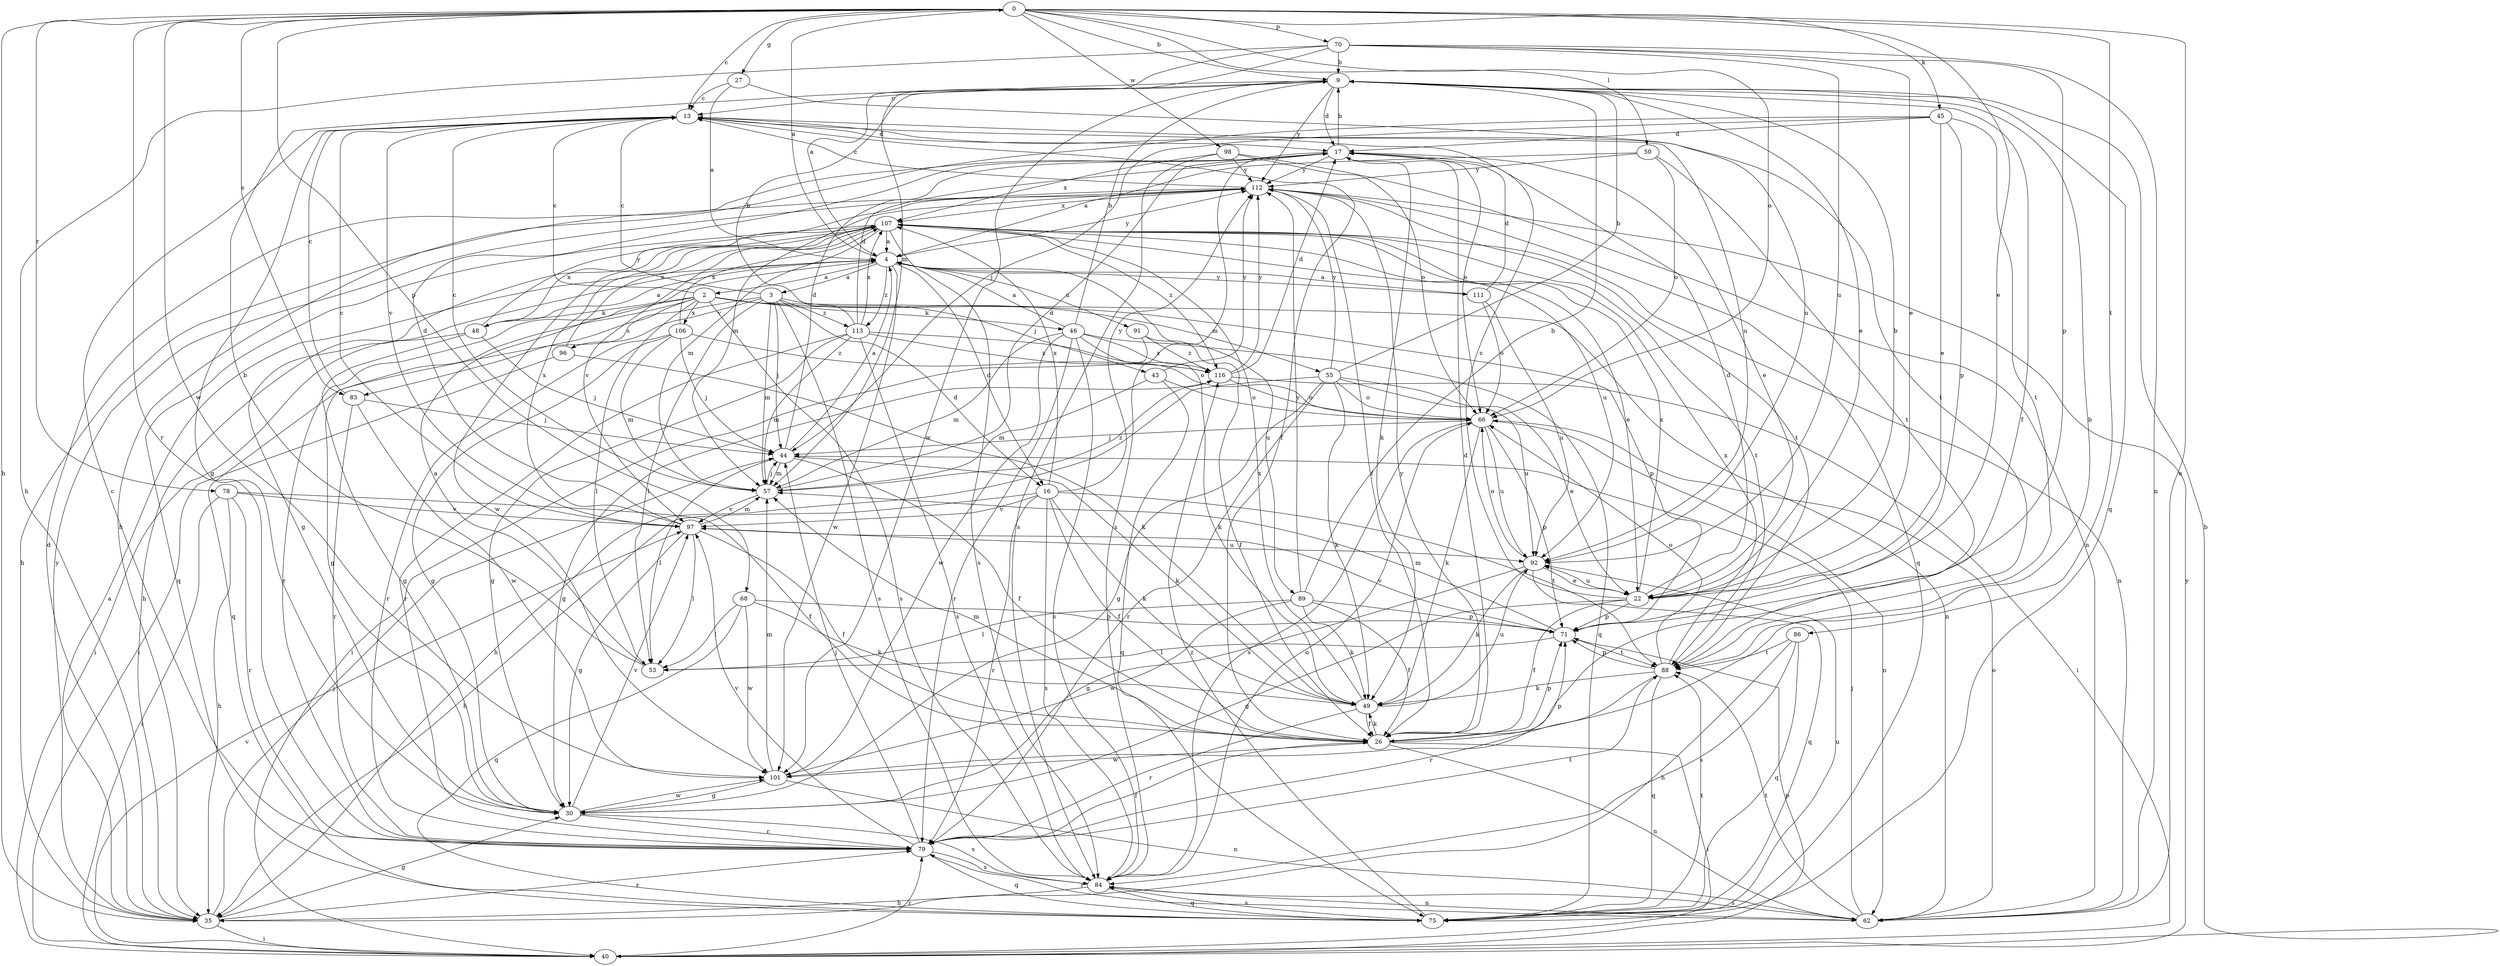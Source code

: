 strict digraph  {
0;
2;
3;
4;
9;
13;
16;
17;
22;
26;
27;
30;
35;
40;
43;
44;
45;
46;
48;
49;
50;
53;
55;
57;
62;
66;
68;
70;
71;
75;
78;
79;
83;
84;
86;
88;
89;
91;
92;
96;
97;
98;
101;
106;
107;
111;
112;
113;
116;
0 -> 9  [label=b];
0 -> 13  [label=c];
0 -> 22  [label=e];
0 -> 27  [label=g];
0 -> 35  [label=h];
0 -> 45  [label=k];
0 -> 50  [label=l];
0 -> 62  [label=n];
0 -> 66  [label=o];
0 -> 68  [label=p];
0 -> 70  [label=p];
0 -> 78  [label=r];
0 -> 79  [label=r];
0 -> 83  [label=s];
0 -> 86  [label=t];
0 -> 98  [label=w];
0 -> 101  [label=w];
2 -> 13  [label=c];
2 -> 30  [label=g];
2 -> 46  [label=k];
2 -> 48  [label=k];
2 -> 53  [label=l];
2 -> 55  [label=m];
2 -> 62  [label=n];
2 -> 71  [label=p];
2 -> 79  [label=r];
2 -> 83  [label=s];
2 -> 84  [label=s];
2 -> 106  [label=x];
3 -> 13  [label=c];
3 -> 16  [label=d];
3 -> 43  [label=j];
3 -> 44  [label=j];
3 -> 53  [label=l];
3 -> 57  [label=m];
3 -> 75  [label=q];
3 -> 84  [label=s];
3 -> 96  [label=v];
3 -> 113  [label=z];
4 -> 0  [label=a];
4 -> 2  [label=a];
4 -> 3  [label=a];
4 -> 16  [label=d];
4 -> 35  [label=h];
4 -> 89  [label=u];
4 -> 91  [label=u];
4 -> 101  [label=w];
4 -> 111  [label=y];
4 -> 112  [label=y];
4 -> 113  [label=z];
9 -> 13  [label=c];
9 -> 17  [label=d];
9 -> 22  [label=e];
9 -> 26  [label=f];
9 -> 75  [label=q];
9 -> 101  [label=w];
9 -> 112  [label=y];
13 -> 17  [label=d];
13 -> 26  [label=f];
13 -> 30  [label=g];
13 -> 88  [label=t];
13 -> 92  [label=u];
13 -> 97  [label=v];
16 -> 26  [label=f];
16 -> 35  [label=h];
16 -> 49  [label=k];
16 -> 79  [label=r];
16 -> 84  [label=s];
16 -> 88  [label=t];
16 -> 97  [label=v];
16 -> 107  [label=x];
16 -> 112  [label=y];
17 -> 9  [label=b];
17 -> 22  [label=e];
17 -> 49  [label=k];
17 -> 66  [label=o];
17 -> 84  [label=s];
17 -> 112  [label=y];
22 -> 9  [label=b];
22 -> 13  [label=c];
22 -> 17  [label=d];
22 -> 26  [label=f];
22 -> 30  [label=g];
22 -> 71  [label=p];
22 -> 92  [label=u];
22 -> 107  [label=x];
26 -> 9  [label=b];
26 -> 17  [label=d];
26 -> 40  [label=i];
26 -> 49  [label=k];
26 -> 57  [label=m];
26 -> 62  [label=n];
26 -> 71  [label=p];
26 -> 101  [label=w];
26 -> 112  [label=y];
27 -> 4  [label=a];
27 -> 13  [label=c];
27 -> 92  [label=u];
30 -> 79  [label=r];
30 -> 84  [label=s];
30 -> 97  [label=v];
30 -> 101  [label=w];
35 -> 4  [label=a];
35 -> 17  [label=d];
35 -> 30  [label=g];
35 -> 40  [label=i];
35 -> 44  [label=j];
35 -> 79  [label=r];
35 -> 112  [label=y];
40 -> 9  [label=b];
40 -> 71  [label=p];
40 -> 79  [label=r];
40 -> 97  [label=v];
40 -> 112  [label=y];
43 -> 57  [label=m];
43 -> 66  [label=o];
43 -> 75  [label=q];
43 -> 112  [label=y];
44 -> 4  [label=a];
44 -> 17  [label=d];
44 -> 26  [label=f];
44 -> 49  [label=k];
44 -> 53  [label=l];
44 -> 57  [label=m];
45 -> 17  [label=d];
45 -> 22  [label=e];
45 -> 35  [label=h];
45 -> 44  [label=j];
45 -> 71  [label=p];
45 -> 88  [label=t];
46 -> 4  [label=a];
46 -> 9  [label=b];
46 -> 49  [label=k];
46 -> 57  [label=m];
46 -> 75  [label=q];
46 -> 79  [label=r];
46 -> 84  [label=s];
46 -> 101  [label=w];
46 -> 116  [label=z];
48 -> 4  [label=a];
48 -> 30  [label=g];
48 -> 40  [label=i];
48 -> 44  [label=j];
48 -> 107  [label=x];
48 -> 112  [label=y];
49 -> 26  [label=f];
49 -> 79  [label=r];
49 -> 92  [label=u];
49 -> 107  [label=x];
50 -> 4  [label=a];
50 -> 66  [label=o];
50 -> 88  [label=t];
50 -> 112  [label=y];
53 -> 4  [label=a];
53 -> 9  [label=b];
55 -> 9  [label=b];
55 -> 22  [label=e];
55 -> 30  [label=g];
55 -> 35  [label=h];
55 -> 49  [label=k];
55 -> 66  [label=o];
55 -> 79  [label=r];
55 -> 92  [label=u];
55 -> 112  [label=y];
57 -> 13  [label=c];
57 -> 17  [label=d];
57 -> 44  [label=j];
57 -> 97  [label=v];
57 -> 116  [label=z];
62 -> 44  [label=j];
62 -> 66  [label=o];
62 -> 79  [label=r];
62 -> 84  [label=s];
62 -> 88  [label=t];
66 -> 44  [label=j];
66 -> 49  [label=k];
66 -> 62  [label=n];
66 -> 71  [label=p];
66 -> 84  [label=s];
66 -> 92  [label=u];
68 -> 49  [label=k];
68 -> 53  [label=l];
68 -> 71  [label=p];
68 -> 75  [label=q];
68 -> 101  [label=w];
70 -> 4  [label=a];
70 -> 9  [label=b];
70 -> 22  [label=e];
70 -> 35  [label=h];
70 -> 57  [label=m];
70 -> 62  [label=n];
70 -> 71  [label=p];
70 -> 92  [label=u];
71 -> 53  [label=l];
71 -> 57  [label=m];
71 -> 88  [label=t];
71 -> 97  [label=v];
75 -> 84  [label=s];
75 -> 88  [label=t];
75 -> 92  [label=u];
75 -> 116  [label=z];
78 -> 26  [label=f];
78 -> 35  [label=h];
78 -> 40  [label=i];
78 -> 79  [label=r];
78 -> 97  [label=v];
79 -> 13  [label=c];
79 -> 26  [label=f];
79 -> 44  [label=j];
79 -> 75  [label=q];
79 -> 84  [label=s];
79 -> 88  [label=t];
79 -> 97  [label=v];
83 -> 13  [label=c];
83 -> 44  [label=j];
83 -> 79  [label=r];
83 -> 101  [label=w];
84 -> 35  [label=h];
84 -> 62  [label=n];
84 -> 66  [label=o];
84 -> 75  [label=q];
86 -> 35  [label=h];
86 -> 75  [label=q];
86 -> 84  [label=s];
86 -> 88  [label=t];
88 -> 49  [label=k];
88 -> 66  [label=o];
88 -> 71  [label=p];
88 -> 75  [label=q];
88 -> 79  [label=r];
88 -> 107  [label=x];
89 -> 9  [label=b];
89 -> 26  [label=f];
89 -> 49  [label=k];
89 -> 53  [label=l];
89 -> 71  [label=p];
89 -> 101  [label=w];
89 -> 112  [label=y];
91 -> 26  [label=f];
91 -> 40  [label=i];
91 -> 116  [label=z];
92 -> 22  [label=e];
92 -> 30  [label=g];
92 -> 49  [label=k];
92 -> 66  [label=o];
92 -> 75  [label=q];
96 -> 40  [label=i];
96 -> 49  [label=k];
96 -> 107  [label=x];
97 -> 13  [label=c];
97 -> 17  [label=d];
97 -> 26  [label=f];
97 -> 30  [label=g];
97 -> 53  [label=l];
97 -> 57  [label=m];
97 -> 92  [label=u];
97 -> 107  [label=x];
98 -> 62  [label=n];
98 -> 66  [label=o];
98 -> 84  [label=s];
98 -> 107  [label=x];
98 -> 112  [label=y];
101 -> 30  [label=g];
101 -> 57  [label=m];
101 -> 62  [label=n];
101 -> 71  [label=p];
106 -> 30  [label=g];
106 -> 44  [label=j];
106 -> 57  [label=m];
106 -> 79  [label=r];
106 -> 107  [label=x];
106 -> 116  [label=z];
107 -> 4  [label=a];
107 -> 22  [label=e];
107 -> 30  [label=g];
107 -> 57  [label=m];
107 -> 62  [label=n];
107 -> 75  [label=q];
107 -> 84  [label=s];
107 -> 88  [label=t];
107 -> 92  [label=u];
107 -> 97  [label=v];
107 -> 101  [label=w];
107 -> 116  [label=z];
111 -> 4  [label=a];
111 -> 17  [label=d];
111 -> 66  [label=o];
111 -> 92  [label=u];
112 -> 13  [label=c];
112 -> 26  [label=f];
112 -> 35  [label=h];
112 -> 57  [label=m];
112 -> 75  [label=q];
112 -> 88  [label=t];
112 -> 107  [label=x];
113 -> 9  [label=b];
113 -> 17  [label=d];
113 -> 30  [label=g];
113 -> 57  [label=m];
113 -> 66  [label=o];
113 -> 79  [label=r];
113 -> 84  [label=s];
113 -> 107  [label=x];
113 -> 116  [label=z];
116 -> 17  [label=d];
116 -> 30  [label=g];
116 -> 40  [label=i];
116 -> 66  [label=o];
116 -> 112  [label=y];
}
